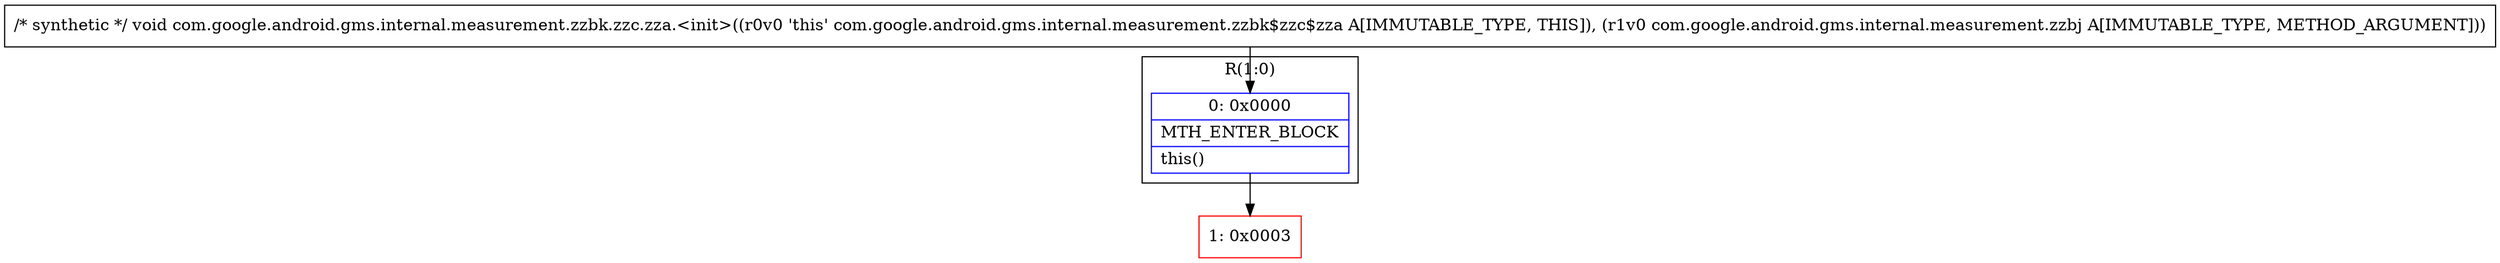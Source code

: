 digraph "CFG forcom.google.android.gms.internal.measurement.zzbk.zzc.zza.\<init\>(Lcom\/google\/android\/gms\/internal\/measurement\/zzbj;)V" {
subgraph cluster_Region_1826168705 {
label = "R(1:0)";
node [shape=record,color=blue];
Node_0 [shape=record,label="{0\:\ 0x0000|MTH_ENTER_BLOCK\l|this()\l}"];
}
Node_1 [shape=record,color=red,label="{1\:\ 0x0003}"];
MethodNode[shape=record,label="{\/* synthetic *\/ void com.google.android.gms.internal.measurement.zzbk.zzc.zza.\<init\>((r0v0 'this' com.google.android.gms.internal.measurement.zzbk$zzc$zza A[IMMUTABLE_TYPE, THIS]), (r1v0 com.google.android.gms.internal.measurement.zzbj A[IMMUTABLE_TYPE, METHOD_ARGUMENT])) }"];
MethodNode -> Node_0;
Node_0 -> Node_1;
}

